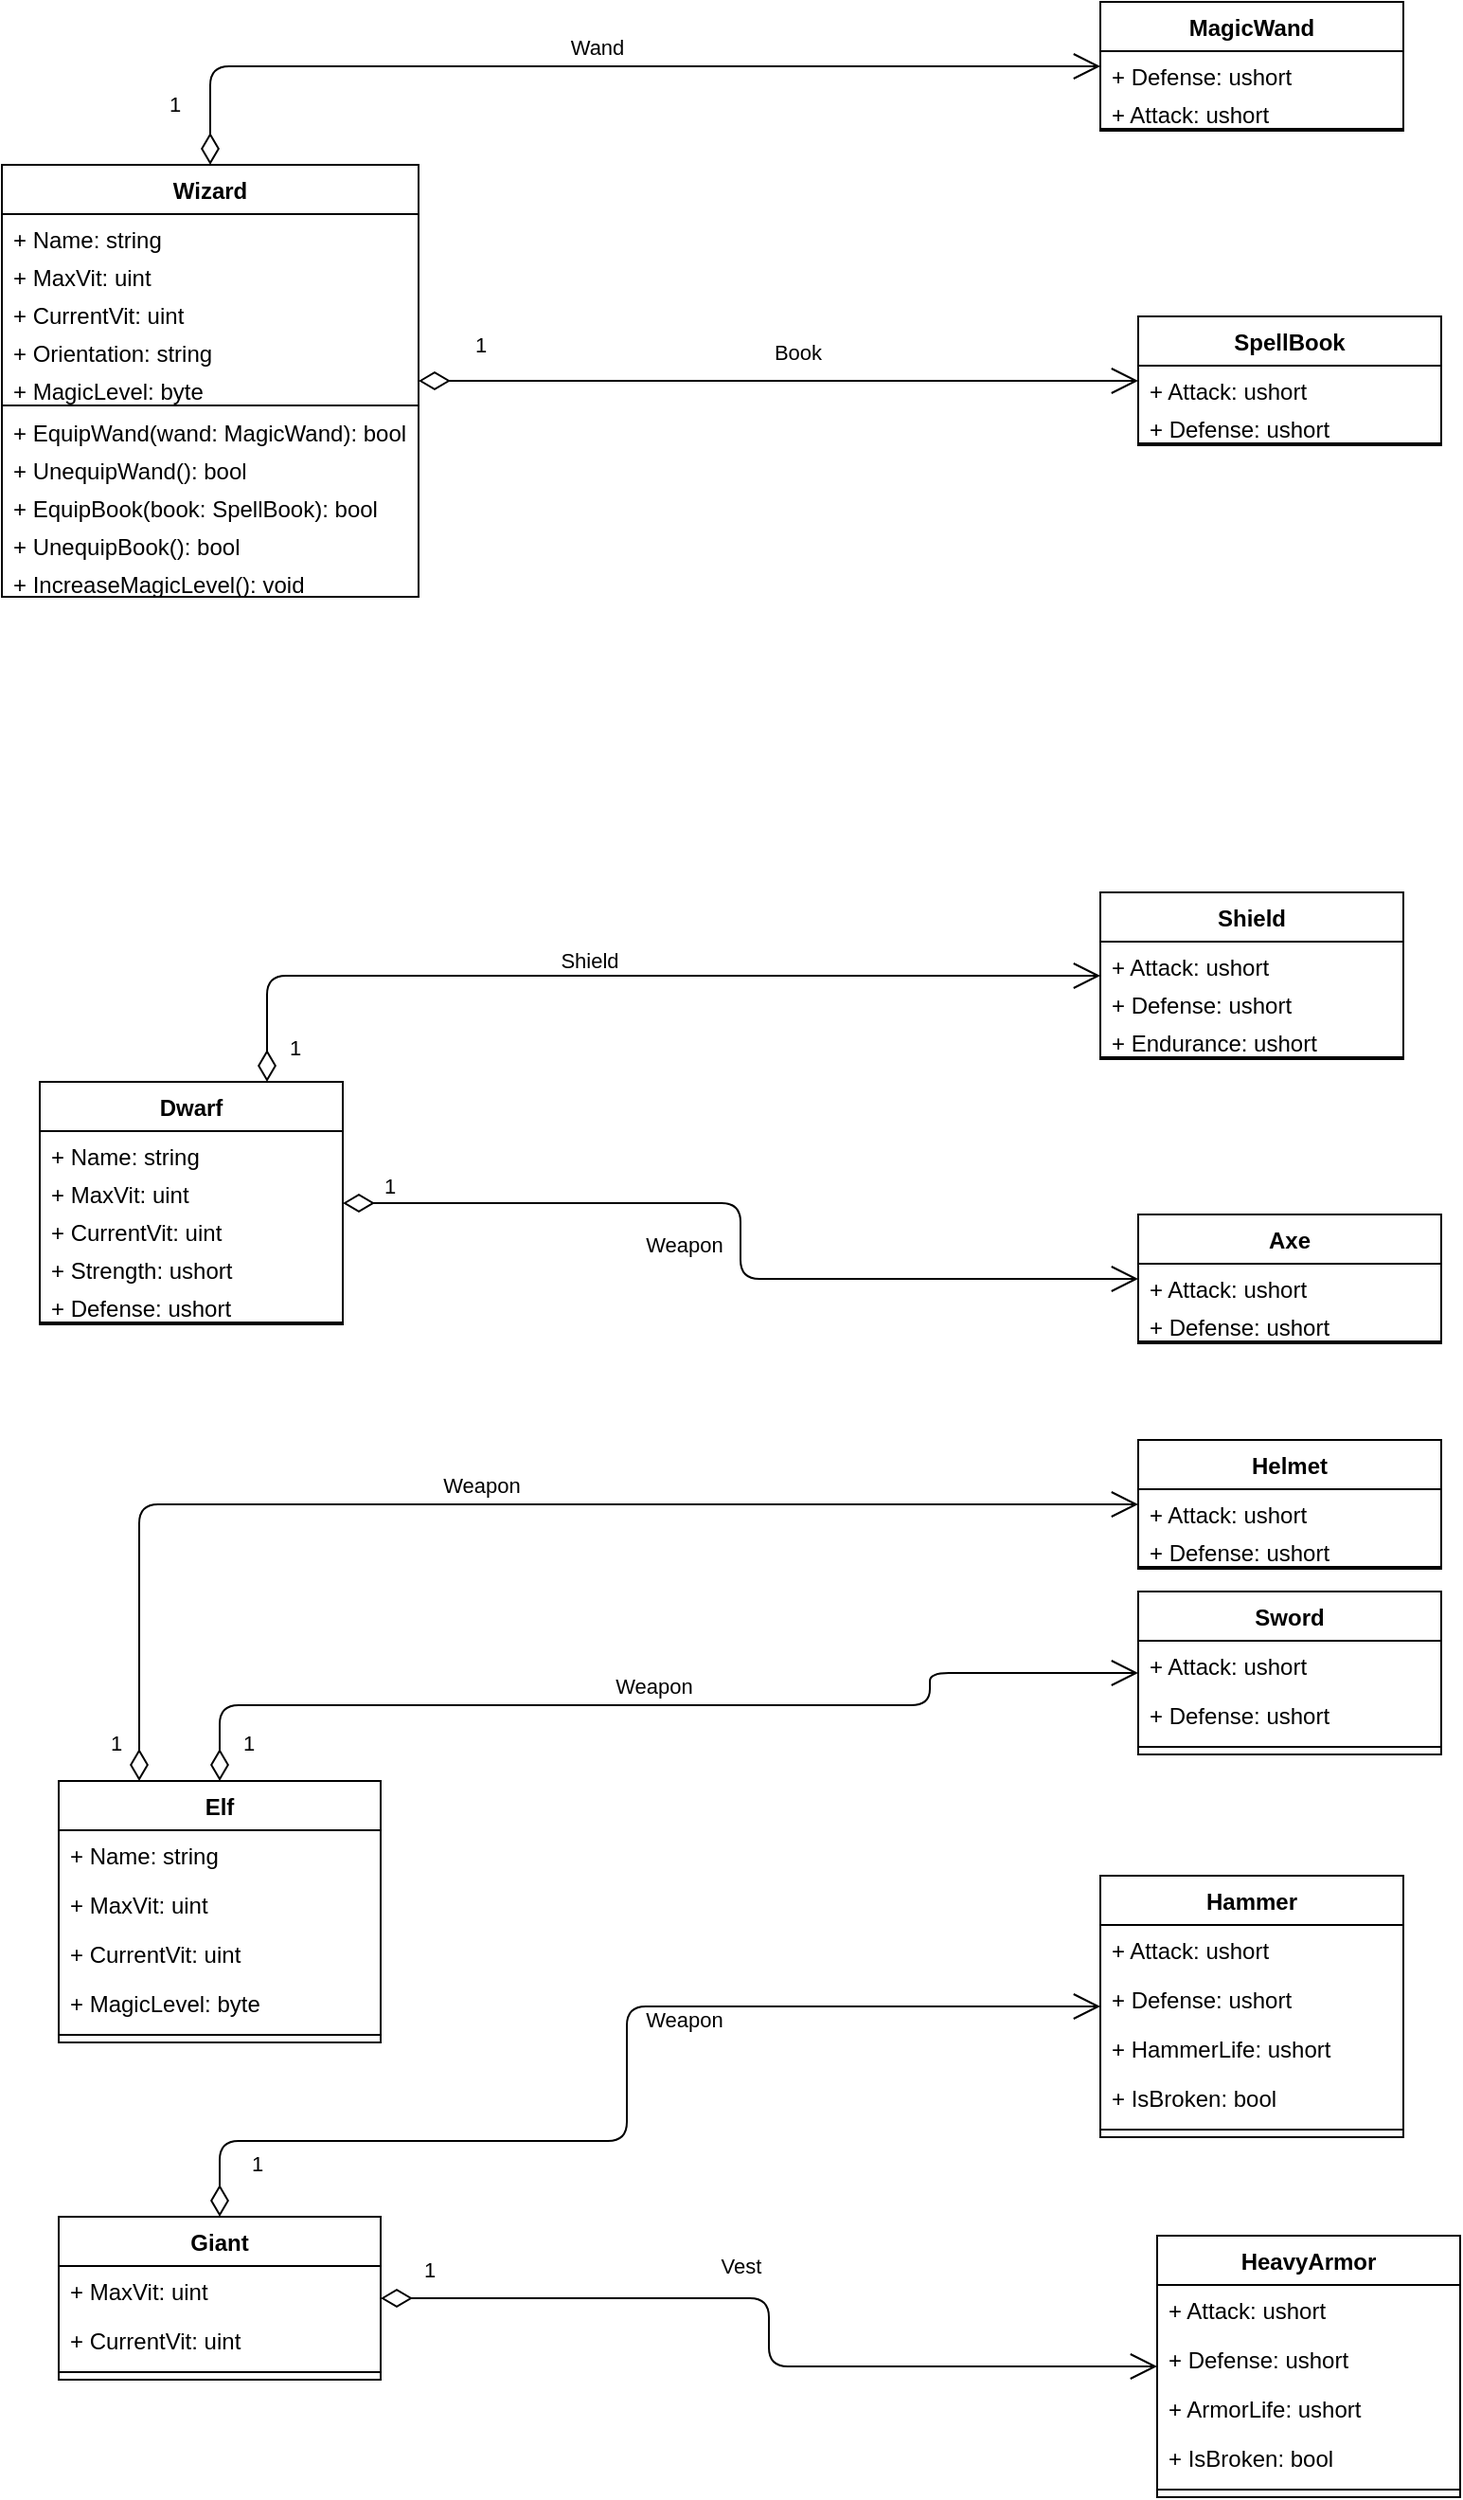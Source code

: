 <mxfile>
    <diagram id="q3su5e_mNZvqEO0EUkKi" name="Page-1">
        <mxGraphModel dx="581" dy="1648" grid="1" gridSize="10" guides="1" tooltips="1" connect="1" arrows="1" fold="1" page="1" pageScale="1" pageWidth="827" pageHeight="1169" math="0" shadow="0">
            <root>
                <mxCell id="0"/>
                <mxCell id="1" parent="0"/>
                <mxCell id="DfV67dtDx3wEj1eyCSDH-1" value="Dwarf" style="swimlane;fontStyle=1;align=center;verticalAlign=top;childLayout=stackLayout;horizontal=1;startSize=26;horizontalStack=0;resizeParent=1;resizeParentMax=0;resizeLast=0;collapsible=1;marginBottom=0;" parent="1" vertex="1">
                    <mxGeometry x="30" y="241" width="160" height="128" as="geometry">
                        <mxRectangle x="30" y="241" width="70" height="26" as="alternateBounds"/>
                    </mxGeometry>
                </mxCell>
                <mxCell id="42" value="+ Name: string" style="text;strokeColor=none;fillColor=none;align=left;verticalAlign=top;spacingLeft=4;spacingRight=4;overflow=hidden;rotatable=0;points=[[0,0.5],[1,0.5]];portConstraint=eastwest;" parent="DfV67dtDx3wEj1eyCSDH-1" vertex="1">
                    <mxGeometry y="26" width="160" height="20" as="geometry"/>
                </mxCell>
                <mxCell id="9" value="+ MaxVit: uint" style="text;strokeColor=none;fillColor=none;align=left;verticalAlign=top;spacingLeft=4;spacingRight=4;overflow=hidden;rotatable=0;points=[[0,0.5],[1,0.5]];portConstraint=eastwest;" parent="DfV67dtDx3wEj1eyCSDH-1" vertex="1">
                    <mxGeometry y="46" width="160" height="20" as="geometry"/>
                </mxCell>
                <mxCell id="10" value="+ CurrentVit: uint" style="text;strokeColor=none;fillColor=none;align=left;verticalAlign=top;spacingLeft=4;spacingRight=4;overflow=hidden;rotatable=0;points=[[0,0.5],[1,0.5]];portConstraint=eastwest;" parent="DfV67dtDx3wEj1eyCSDH-1" vertex="1">
                    <mxGeometry y="66" width="160" height="20" as="geometry"/>
                </mxCell>
                <mxCell id="DfV67dtDx3wEj1eyCSDH-2" value="+ Strength: ushort" style="text;strokeColor=none;fillColor=none;align=left;verticalAlign=top;spacingLeft=4;spacingRight=4;overflow=hidden;rotatable=0;points=[[0,0.5],[1,0.5]];portConstraint=eastwest;" parent="DfV67dtDx3wEj1eyCSDH-1" vertex="1">
                    <mxGeometry y="86" width="160" height="20" as="geometry"/>
                </mxCell>
                <mxCell id="DfV67dtDx3wEj1eyCSDH-4" value="+ Defense: ushort" style="text;strokeColor=none;fillColor=none;align=left;verticalAlign=top;spacingLeft=4;spacingRight=4;overflow=hidden;rotatable=0;points=[[0,0.5],[1,0.5]];portConstraint=eastwest;" parent="DfV67dtDx3wEj1eyCSDH-1" vertex="1">
                    <mxGeometry y="106" width="160" height="20" as="geometry"/>
                </mxCell>
                <mxCell id="DfV67dtDx3wEj1eyCSDH-3" value="" style="line;strokeWidth=1;fillColor=none;align=left;verticalAlign=middle;spacingTop=-1;spacingLeft=3;spacingRight=3;rotatable=0;labelPosition=right;points=[];portConstraint=eastwest;" parent="DfV67dtDx3wEj1eyCSDH-1" vertex="1">
                    <mxGeometry y="126" width="160" height="2" as="geometry"/>
                </mxCell>
                <mxCell id="DfV67dtDx3wEj1eyCSDH-5" value="Wizard" style="swimlane;fontStyle=1;align=center;verticalAlign=top;childLayout=stackLayout;horizontal=1;startSize=26;horizontalStack=0;resizeParent=1;resizeParentMax=0;resizeLast=0;collapsible=1;marginBottom=0;" parent="1" vertex="1">
                    <mxGeometry x="10" y="-243" width="220" height="228" as="geometry">
                        <mxRectangle x="10" y="10" width="70" height="26" as="alternateBounds"/>
                    </mxGeometry>
                </mxCell>
                <mxCell id="43" value="+ Name: string" style="text;strokeColor=none;fillColor=none;align=left;verticalAlign=top;spacingLeft=4;spacingRight=4;overflow=hidden;rotatable=0;points=[[0,0.5],[1,0.5]];portConstraint=eastwest;" parent="DfV67dtDx3wEj1eyCSDH-5" vertex="1">
                    <mxGeometry y="26" width="220" height="20" as="geometry"/>
                </mxCell>
                <mxCell id="5" value="+ MaxVit: uint" style="text;strokeColor=none;fillColor=none;align=left;verticalAlign=top;spacingLeft=4;spacingRight=4;overflow=hidden;rotatable=0;points=[[0,0.5],[1,0.5]];portConstraint=eastwest;" parent="DfV67dtDx3wEj1eyCSDH-5" vertex="1">
                    <mxGeometry y="46" width="220" height="20" as="geometry"/>
                </mxCell>
                <mxCell id="6" value="+ CurrentVit: uint" style="text;strokeColor=none;fillColor=none;align=left;verticalAlign=top;spacingLeft=4;spacingRight=4;overflow=hidden;rotatable=0;points=[[0,0.5],[1,0.5]];portConstraint=eastwest;" parent="DfV67dtDx3wEj1eyCSDH-5" vertex="1">
                    <mxGeometry y="66" width="220" height="20" as="geometry"/>
                </mxCell>
                <mxCell id="DfV67dtDx3wEj1eyCSDH-19" value="+ Orientation: string" style="text;strokeColor=none;fillColor=none;align=left;verticalAlign=top;spacingLeft=4;spacingRight=4;overflow=hidden;rotatable=0;points=[[0,0.5],[1,0.5]];portConstraint=eastwest;" parent="DfV67dtDx3wEj1eyCSDH-5" vertex="1">
                    <mxGeometry y="86" width="220" height="20" as="geometry"/>
                </mxCell>
                <mxCell id="DfV67dtDx3wEj1eyCSDH-20" value="+ MagicLevel: byte" style="text;strokeColor=none;fillColor=none;align=left;verticalAlign=top;spacingLeft=4;spacingRight=4;overflow=hidden;rotatable=0;points=[[0,0.5],[1,0.5]];portConstraint=eastwest;" parent="DfV67dtDx3wEj1eyCSDH-5" vertex="1">
                    <mxGeometry y="106" width="220" height="20" as="geometry"/>
                </mxCell>
                <mxCell id="DfV67dtDx3wEj1eyCSDH-7" value="" style="line;strokeWidth=1;fillColor=none;align=left;verticalAlign=middle;spacingTop=-1;spacingLeft=3;spacingRight=3;rotatable=0;labelPosition=right;points=[];portConstraint=eastwest;" parent="DfV67dtDx3wEj1eyCSDH-5" vertex="1">
                    <mxGeometry y="126" width="220" height="2" as="geometry"/>
                </mxCell>
                <mxCell id="DfV67dtDx3wEj1eyCSDH-8" value="+ EquipWand(wand: MagicWand): bool" style="text;strokeColor=none;fillColor=none;align=left;verticalAlign=top;spacingLeft=4;spacingRight=4;overflow=hidden;rotatable=0;points=[[0,0.5],[1,0.5]];portConstraint=eastwest;" parent="DfV67dtDx3wEj1eyCSDH-5" vertex="1">
                    <mxGeometry y="128" width="220" height="20" as="geometry"/>
                </mxCell>
                <mxCell id="DfV67dtDx3wEj1eyCSDH-15" value="+ UnequipWand(): bool" style="text;strokeColor=none;fillColor=none;align=left;verticalAlign=top;spacingLeft=4;spacingRight=4;overflow=hidden;rotatable=0;points=[[0,0.5],[1,0.5]];portConstraint=eastwest;" parent="DfV67dtDx3wEj1eyCSDH-5" vertex="1">
                    <mxGeometry y="148" width="220" height="20" as="geometry"/>
                </mxCell>
                <mxCell id="DfV67dtDx3wEj1eyCSDH-17" value="+ EquipBook(book: SpellBook): bool" style="text;strokeColor=none;fillColor=none;align=left;verticalAlign=top;spacingLeft=4;spacingRight=4;overflow=hidden;rotatable=0;points=[[0,0.5],[1,0.5]];portConstraint=eastwest;" parent="DfV67dtDx3wEj1eyCSDH-5" vertex="1">
                    <mxGeometry y="168" width="220" height="20" as="geometry"/>
                </mxCell>
                <mxCell id="DfV67dtDx3wEj1eyCSDH-18" value="+ UnequipBook(): bool" style="text;strokeColor=none;fillColor=none;align=left;verticalAlign=top;spacingLeft=4;spacingRight=4;overflow=hidden;rotatable=0;points=[[0,0.5],[1,0.5]];portConstraint=eastwest;" parent="DfV67dtDx3wEj1eyCSDH-5" vertex="1">
                    <mxGeometry y="188" width="220" height="20" as="geometry"/>
                </mxCell>
                <mxCell id="DfV67dtDx3wEj1eyCSDH-21" value="+ IncreaseMagicLevel(): void" style="text;strokeColor=none;fillColor=none;align=left;verticalAlign=top;spacingLeft=4;spacingRight=4;overflow=hidden;rotatable=0;points=[[0,0.5],[1,0.5]];portConstraint=eastwest;" parent="DfV67dtDx3wEj1eyCSDH-5" vertex="1">
                    <mxGeometry y="208" width="220" height="20" as="geometry"/>
                </mxCell>
                <mxCell id="DfV67dtDx3wEj1eyCSDH-9" value="Elf" style="swimlane;fontStyle=1;align=center;verticalAlign=top;childLayout=stackLayout;horizontal=1;startSize=26;horizontalStack=0;resizeParent=1;resizeParentMax=0;resizeLast=0;collapsible=1;marginBottom=0;" parent="1" vertex="1">
                    <mxGeometry x="40" y="610" width="170" height="138" as="geometry">
                        <mxRectangle x="40" y="610" width="50" height="26" as="alternateBounds"/>
                    </mxGeometry>
                </mxCell>
                <mxCell id="44" value="+ Name: string" style="text;strokeColor=none;fillColor=none;align=left;verticalAlign=top;spacingLeft=4;spacingRight=4;overflow=hidden;rotatable=0;points=[[0,0.5],[1,0.5]];portConstraint=eastwest;" parent="DfV67dtDx3wEj1eyCSDH-9" vertex="1">
                    <mxGeometry y="26" width="170" height="26" as="geometry"/>
                </mxCell>
                <mxCell id="7" value="+ MaxVit: uint" style="text;strokeColor=none;fillColor=none;align=left;verticalAlign=top;spacingLeft=4;spacingRight=4;overflow=hidden;rotatable=0;points=[[0,0.5],[1,0.5]];portConstraint=eastwest;" parent="DfV67dtDx3wEj1eyCSDH-9" vertex="1">
                    <mxGeometry y="52" width="170" height="26" as="geometry"/>
                </mxCell>
                <mxCell id="8" value="+ CurrentVit: uint" style="text;strokeColor=none;fillColor=none;align=left;verticalAlign=top;spacingLeft=4;spacingRight=4;overflow=hidden;rotatable=0;points=[[0,0.5],[1,0.5]];portConstraint=eastwest;" parent="DfV67dtDx3wEj1eyCSDH-9" vertex="1">
                    <mxGeometry y="78" width="170" height="26" as="geometry"/>
                </mxCell>
                <mxCell id="DfV67dtDx3wEj1eyCSDH-22" value="+ MagicLevel: byte" style="text;strokeColor=none;fillColor=none;align=left;verticalAlign=top;spacingLeft=4;spacingRight=4;overflow=hidden;rotatable=0;points=[[0,0.5],[1,0.5]];portConstraint=eastwest;" parent="DfV67dtDx3wEj1eyCSDH-9" vertex="1">
                    <mxGeometry y="104" width="170" height="26" as="geometry"/>
                </mxCell>
                <mxCell id="DfV67dtDx3wEj1eyCSDH-11" value="" style="line;strokeWidth=1;fillColor=none;align=left;verticalAlign=middle;spacingTop=-1;spacingLeft=3;spacingRight=3;rotatable=0;labelPosition=right;points=[];portConstraint=eastwest;" parent="DfV67dtDx3wEj1eyCSDH-9" vertex="1">
                    <mxGeometry y="130" width="170" height="8" as="geometry"/>
                </mxCell>
                <mxCell id="11" value="MagicWand" style="swimlane;fontStyle=1;align=center;verticalAlign=top;childLayout=stackLayout;horizontal=1;startSize=26;horizontalStack=0;resizeParent=1;resizeParentMax=0;resizeLast=0;collapsible=1;marginBottom=0;" parent="1" vertex="1">
                    <mxGeometry x="590" y="-329" width="160" height="68" as="geometry">
                        <mxRectangle x="600" y="-120" width="100" height="26" as="alternateBounds"/>
                    </mxGeometry>
                </mxCell>
                <mxCell id="15" value="+ Defense: ushort" style="text;strokeColor=none;fillColor=none;align=left;verticalAlign=top;spacingLeft=4;spacingRight=4;overflow=hidden;rotatable=0;points=[[0,0.5],[1,0.5]];portConstraint=eastwest;" parent="11" vertex="1">
                    <mxGeometry y="26" width="160" height="20" as="geometry"/>
                </mxCell>
                <mxCell id="12" value="+ Attack: ushort" style="text;strokeColor=none;fillColor=none;align=left;verticalAlign=top;spacingLeft=4;spacingRight=4;overflow=hidden;rotatable=0;points=[[0,0.5],[1,0.5]];portConstraint=eastwest;" parent="11" vertex="1">
                    <mxGeometry y="46" width="160" height="20" as="geometry"/>
                </mxCell>
                <mxCell id="13" value="" style="line;strokeWidth=1;fillColor=none;align=left;verticalAlign=middle;spacingTop=-1;spacingLeft=3;spacingRight=3;rotatable=0;labelPosition=right;points=[];portConstraint=eastwest;" parent="11" vertex="1">
                    <mxGeometry y="66" width="160" height="2" as="geometry"/>
                </mxCell>
                <mxCell id="16" value="Sword" style="swimlane;fontStyle=1;align=center;verticalAlign=top;childLayout=stackLayout;horizontal=1;startSize=26;horizontalStack=0;resizeParent=1;resizeParentMax=0;resizeLast=0;collapsible=1;marginBottom=0;" parent="1" vertex="1">
                    <mxGeometry x="610" y="510" width="160" height="86" as="geometry">
                        <mxRectangle x="610" y="510" width="70" height="26" as="alternateBounds"/>
                    </mxGeometry>
                </mxCell>
                <mxCell id="17" value="+ Attack: ushort" style="text;strokeColor=none;fillColor=none;align=left;verticalAlign=top;spacingLeft=4;spacingRight=4;overflow=hidden;rotatable=0;points=[[0,0.5],[1,0.5]];portConstraint=eastwest;" parent="16" vertex="1">
                    <mxGeometry y="26" width="160" height="26" as="geometry"/>
                </mxCell>
                <mxCell id="18" value="+ Defense: ushort" style="text;strokeColor=none;fillColor=none;align=left;verticalAlign=top;spacingLeft=4;spacingRight=4;overflow=hidden;rotatable=0;points=[[0,0.5],[1,0.5]];portConstraint=eastwest;" parent="16" vertex="1">
                    <mxGeometry y="52" width="160" height="26" as="geometry"/>
                </mxCell>
                <mxCell id="19" value="" style="line;strokeWidth=1;fillColor=none;align=left;verticalAlign=middle;spacingTop=-1;spacingLeft=3;spacingRight=3;rotatable=0;labelPosition=right;points=[];portConstraint=eastwest;" parent="16" vertex="1">
                    <mxGeometry y="78" width="160" height="8" as="geometry"/>
                </mxCell>
                <mxCell id="20" value="SpellBook" style="swimlane;fontStyle=1;align=center;verticalAlign=top;childLayout=stackLayout;horizontal=1;startSize=26;horizontalStack=0;resizeParent=1;resizeParentMax=0;resizeLast=0;collapsible=1;marginBottom=0;" parent="1" vertex="1">
                    <mxGeometry x="610" y="-163" width="160" height="68" as="geometry">
                        <mxRectangle x="610" y="20" width="90" height="26" as="alternateBounds"/>
                    </mxGeometry>
                </mxCell>
                <mxCell id="21" value="+ Attack: ushort" style="text;strokeColor=none;fillColor=none;align=left;verticalAlign=top;spacingLeft=4;spacingRight=4;overflow=hidden;rotatable=0;points=[[0,0.5],[1,0.5]];portConstraint=eastwest;" parent="20" vertex="1">
                    <mxGeometry y="26" width="160" height="20" as="geometry"/>
                </mxCell>
                <mxCell id="22" value="+ Defense: ushort" style="text;strokeColor=none;fillColor=none;align=left;verticalAlign=top;spacingLeft=4;spacingRight=4;overflow=hidden;rotatable=0;points=[[0,0.5],[1,0.5]];portConstraint=eastwest;" parent="20" vertex="1">
                    <mxGeometry y="46" width="160" height="20" as="geometry"/>
                </mxCell>
                <mxCell id="23" value="" style="line;strokeWidth=1;fillColor=none;align=left;verticalAlign=middle;spacingTop=-1;spacingLeft=3;spacingRight=3;rotatable=0;labelPosition=right;points=[];portConstraint=eastwest;" parent="20" vertex="1">
                    <mxGeometry y="66" width="160" height="2" as="geometry"/>
                </mxCell>
                <mxCell id="26" value="1" style="endArrow=open;html=1;endSize=12;startArrow=diamondThin;startSize=14;startFill=0;edgeStyle=orthogonalEdgeStyle;align=left;verticalAlign=bottom;entryX=0;entryY=0.5;entryDx=0;entryDy=0;exitX=0.5;exitY=0;exitDx=0;exitDy=0;" parent="1" source="DfV67dtDx3wEj1eyCSDH-5" target="11" edge="1">
                    <mxGeometry relative="1" as="geometry">
                        <mxPoint x="60" y="-213" as="sourcePoint"/>
                        <mxPoint x="450" y="17" as="targetPoint"/>
                        <Array as="points">
                            <mxPoint x="120" y="-295"/>
                        </Array>
                    </mxGeometry>
                </mxCell>
                <mxCell id="28" value="Wand" style="edgeLabel;html=1;align=center;verticalAlign=middle;resizable=0;points=[];" parent="26" vertex="1" connectable="0">
                    <mxGeometry x="-0.13" y="-1" relative="1" as="geometry">
                        <mxPoint x="29" y="-11" as="offset"/>
                    </mxGeometry>
                </mxCell>
                <mxCell id="64" value="1" style="edgeLabel;html=1;align=center;verticalAlign=middle;resizable=0;points=[];" vertex="1" connectable="0" parent="26">
                    <mxGeometry x="-0.356" y="-2" relative="1" as="geometry">
                        <mxPoint x="-135" y="18" as="offset"/>
                    </mxGeometry>
                </mxCell>
                <mxCell id="31" value="1" style="endArrow=open;html=1;endSize=12;startArrow=diamondThin;startSize=14;startFill=0;edgeStyle=orthogonalEdgeStyle;align=left;verticalAlign=bottom;entryX=0;entryY=0.5;entryDx=0;entryDy=0;exitX=1;exitY=0.5;exitDx=0;exitDy=0;" parent="1" source="DfV67dtDx3wEj1eyCSDH-5" target="20" edge="1">
                    <mxGeometry x="-0.856" y="10" relative="1" as="geometry">
                        <mxPoint x="100" y="-193" as="sourcePoint"/>
                        <mxPoint x="610" y="-293" as="targetPoint"/>
                        <mxPoint as="offset"/>
                    </mxGeometry>
                </mxCell>
                <mxCell id="32" value="Book" style="edgeLabel;html=1;align=center;verticalAlign=middle;resizable=0;points=[];" parent="31" vertex="1" connectable="0">
                    <mxGeometry x="-0.13" y="-1" relative="1" as="geometry">
                        <mxPoint x="34" y="-16" as="offset"/>
                    </mxGeometry>
                </mxCell>
                <mxCell id="34" value="1" style="endArrow=open;html=1;endSize=12;startArrow=diamondThin;startSize=14;startFill=0;edgeStyle=orthogonalEdgeStyle;align=left;verticalAlign=bottom;exitX=1;exitY=0.5;exitDx=0;exitDy=0;entryX=0;entryY=0.5;entryDx=0;entryDy=0;" parent="1" source="DfV67dtDx3wEj1eyCSDH-1" target="38" edge="1">
                    <mxGeometry x="-0.913" relative="1" as="geometry">
                        <mxPoint x="196" y="431" as="sourcePoint"/>
                        <mxPoint x="580" y="331" as="targetPoint"/>
                        <mxPoint as="offset"/>
                    </mxGeometry>
                </mxCell>
                <mxCell id="35" value="Weapon" style="edgeLabel;html=1;align=center;verticalAlign=middle;resizable=0;points=[];" parent="34" vertex="1" connectable="0">
                    <mxGeometry x="-0.13" y="-1" relative="1" as="geometry">
                        <mxPoint x="-20" y="21" as="offset"/>
                    </mxGeometry>
                </mxCell>
                <mxCell id="36" value="1" style="endArrow=open;html=1;endSize=12;startArrow=diamondThin;startSize=14;startFill=0;edgeStyle=orthogonalEdgeStyle;align=left;verticalAlign=bottom;exitX=0.5;exitY=0;exitDx=0;exitDy=0;entryX=0;entryY=0.5;entryDx=0;entryDy=0;" parent="1" source="DfV67dtDx3wEj1eyCSDH-9" target="16" edge="1">
                    <mxGeometry relative="1" as="geometry">
                        <mxPoint x="230" y="570" as="sourcePoint"/>
                        <mxPoint x="590" y="520" as="targetPoint"/>
                        <Array as="points">
                            <mxPoint x="125" y="570"/>
                            <mxPoint x="500" y="570"/>
                            <mxPoint x="500" y="553"/>
                        </Array>
                    </mxGeometry>
                </mxCell>
                <mxCell id="37" value="Weapon" style="edgeLabel;html=1;align=center;verticalAlign=middle;resizable=0;points=[];" parent="36" vertex="1" connectable="0">
                    <mxGeometry x="-0.13" y="-1" relative="1" as="geometry">
                        <mxPoint x="33" y="-11" as="offset"/>
                    </mxGeometry>
                </mxCell>
                <mxCell id="65" value="1" style="edgeLabel;html=1;align=center;verticalAlign=middle;resizable=0;points=[];" vertex="1" connectable="0" parent="36">
                    <mxGeometry x="-0.346" y="-4" relative="1" as="geometry">
                        <mxPoint x="-122" y="16" as="offset"/>
                    </mxGeometry>
                </mxCell>
                <mxCell id="38" value="Axe" style="swimlane;fontStyle=1;align=center;verticalAlign=top;childLayout=stackLayout;horizontal=1;startSize=26;horizontalStack=0;resizeParent=1;resizeParentMax=0;resizeLast=0;collapsible=1;marginBottom=0;" parent="1" vertex="1">
                    <mxGeometry x="610" y="311" width="160" height="68" as="geometry">
                        <mxRectangle x="610" y="380" width="50" height="26" as="alternateBounds"/>
                    </mxGeometry>
                </mxCell>
                <mxCell id="39" value="+ Attack: ushort" style="text;strokeColor=none;fillColor=none;align=left;verticalAlign=top;spacingLeft=4;spacingRight=4;overflow=hidden;rotatable=0;points=[[0,0.5],[1,0.5]];portConstraint=eastwest;" parent="38" vertex="1">
                    <mxGeometry y="26" width="160" height="20" as="geometry"/>
                </mxCell>
                <mxCell id="40" value="+ Defense: ushort" style="text;strokeColor=none;fillColor=none;align=left;verticalAlign=top;spacingLeft=4;spacingRight=4;overflow=hidden;rotatable=0;points=[[0,0.5],[1,0.5]];portConstraint=eastwest;" parent="38" vertex="1">
                    <mxGeometry y="46" width="160" height="20" as="geometry"/>
                </mxCell>
                <mxCell id="41" value="" style="line;strokeWidth=1;fillColor=none;align=left;verticalAlign=middle;spacingTop=-1;spacingLeft=3;spacingRight=3;rotatable=0;labelPosition=right;points=[];portConstraint=eastwest;" parent="38" vertex="1">
                    <mxGeometry y="66" width="160" height="2" as="geometry"/>
                </mxCell>
                <mxCell id="45" value="Giant" style="swimlane;fontStyle=1;align=center;verticalAlign=top;childLayout=stackLayout;horizontal=1;startSize=26;horizontalStack=0;resizeParent=1;resizeParentMax=0;resizeLast=0;collapsible=1;marginBottom=0;" vertex="1" parent="1">
                    <mxGeometry x="40" y="840" width="170" height="86" as="geometry">
                        <mxRectangle x="40" y="840" width="60" height="26" as="alternateBounds"/>
                    </mxGeometry>
                </mxCell>
                <mxCell id="46" value="+ MaxVit: uint" style="text;strokeColor=none;fillColor=none;align=left;verticalAlign=top;spacingLeft=4;spacingRight=4;overflow=hidden;rotatable=0;points=[[0,0.5],[1,0.5]];portConstraint=eastwest;" vertex="1" parent="45">
                    <mxGeometry y="26" width="170" height="26" as="geometry"/>
                </mxCell>
                <mxCell id="47" value="+ CurrentVit: uint" style="text;strokeColor=none;fillColor=none;align=left;verticalAlign=top;spacingLeft=4;spacingRight=4;overflow=hidden;rotatable=0;points=[[0,0.5],[1,0.5]];portConstraint=eastwest;" vertex="1" parent="45">
                    <mxGeometry y="52" width="170" height="26" as="geometry"/>
                </mxCell>
                <mxCell id="49" value="" style="line;strokeWidth=1;fillColor=none;align=left;verticalAlign=middle;spacingTop=-1;spacingLeft=3;spacingRight=3;rotatable=0;labelPosition=right;points=[];portConstraint=eastwest;" vertex="1" parent="45">
                    <mxGeometry y="78" width="170" height="8" as="geometry"/>
                </mxCell>
                <mxCell id="50" value="Hammer" style="swimlane;fontStyle=1;align=center;verticalAlign=top;childLayout=stackLayout;horizontal=1;startSize=26;horizontalStack=0;resizeParent=1;resizeParentMax=0;resizeLast=0;collapsible=1;marginBottom=0;" vertex="1" parent="1">
                    <mxGeometry x="590" y="660" width="160" height="138" as="geometry">
                        <mxRectangle x="590" y="660" width="80" height="26" as="alternateBounds"/>
                    </mxGeometry>
                </mxCell>
                <mxCell id="51" value="+ Attack: ushort" style="text;strokeColor=none;fillColor=none;align=left;verticalAlign=top;spacingLeft=4;spacingRight=4;overflow=hidden;rotatable=0;points=[[0,0.5],[1,0.5]];portConstraint=eastwest;" vertex="1" parent="50">
                    <mxGeometry y="26" width="160" height="26" as="geometry"/>
                </mxCell>
                <mxCell id="52" value="+ Defense: ushort" style="text;strokeColor=none;fillColor=none;align=left;verticalAlign=top;spacingLeft=4;spacingRight=4;overflow=hidden;rotatable=0;points=[[0,0.5],[1,0.5]];portConstraint=eastwest;" vertex="1" parent="50">
                    <mxGeometry y="52" width="160" height="26" as="geometry"/>
                </mxCell>
                <mxCell id="53" value="+ HammerLife: ushort" style="text;strokeColor=none;fillColor=none;align=left;verticalAlign=top;spacingLeft=4;spacingRight=4;overflow=hidden;rotatable=0;points=[[0,0.5],[1,0.5]];portConstraint=eastwest;" vertex="1" parent="50">
                    <mxGeometry y="78" width="160" height="26" as="geometry"/>
                </mxCell>
                <mxCell id="81" value="+ IsBroken: bool" style="text;strokeColor=none;fillColor=none;align=left;verticalAlign=top;spacingLeft=4;spacingRight=4;overflow=hidden;rotatable=0;points=[[0,0.5],[1,0.5]];portConstraint=eastwest;" vertex="1" parent="50">
                    <mxGeometry y="104" width="160" height="26" as="geometry"/>
                </mxCell>
                <mxCell id="54" value="" style="line;strokeWidth=1;fillColor=none;align=left;verticalAlign=middle;spacingTop=-1;spacingLeft=3;spacingRight=3;rotatable=0;labelPosition=right;points=[];portConstraint=eastwest;" vertex="1" parent="50">
                    <mxGeometry y="130" width="160" height="8" as="geometry"/>
                </mxCell>
                <mxCell id="55" value="HeavyArmor" style="swimlane;fontStyle=1;align=center;verticalAlign=top;childLayout=stackLayout;horizontal=1;startSize=26;horizontalStack=0;resizeParent=1;resizeParentMax=0;resizeLast=0;collapsible=1;marginBottom=0;" vertex="1" parent="1">
                    <mxGeometry x="620" y="850" width="160" height="138" as="geometry">
                        <mxRectangle x="620" y="850" width="100" height="26" as="alternateBounds"/>
                    </mxGeometry>
                </mxCell>
                <mxCell id="56" value="+ Attack: ushort" style="text;strokeColor=none;fillColor=none;align=left;verticalAlign=top;spacingLeft=4;spacingRight=4;overflow=hidden;rotatable=0;points=[[0,0.5],[1,0.5]];portConstraint=eastwest;" vertex="1" parent="55">
                    <mxGeometry y="26" width="160" height="26" as="geometry"/>
                </mxCell>
                <mxCell id="57" value="+ Defense: ushort" style="text;strokeColor=none;fillColor=none;align=left;verticalAlign=top;spacingLeft=4;spacingRight=4;overflow=hidden;rotatable=0;points=[[0,0.5],[1,0.5]];portConstraint=eastwest;" vertex="1" parent="55">
                    <mxGeometry y="52" width="160" height="26" as="geometry"/>
                </mxCell>
                <mxCell id="58" value="+ ArmorLife: ushort" style="text;strokeColor=none;fillColor=none;align=left;verticalAlign=top;spacingLeft=4;spacingRight=4;overflow=hidden;rotatable=0;points=[[0,0.5],[1,0.5]];portConstraint=eastwest;" vertex="1" parent="55">
                    <mxGeometry y="78" width="160" height="26" as="geometry"/>
                </mxCell>
                <mxCell id="82" value="+ IsBroken: bool" style="text;strokeColor=none;fillColor=none;align=left;verticalAlign=top;spacingLeft=4;spacingRight=4;overflow=hidden;rotatable=0;points=[[0,0.5],[1,0.5]];portConstraint=eastwest;" vertex="1" parent="55">
                    <mxGeometry y="104" width="160" height="26" as="geometry"/>
                </mxCell>
                <mxCell id="59" value="" style="line;strokeWidth=1;fillColor=none;align=left;verticalAlign=middle;spacingTop=-1;spacingLeft=3;spacingRight=3;rotatable=0;labelPosition=right;points=[];portConstraint=eastwest;" vertex="1" parent="55">
                    <mxGeometry y="130" width="160" height="8" as="geometry"/>
                </mxCell>
                <mxCell id="60" value="1" style="endArrow=open;html=1;endSize=12;startArrow=diamondThin;startSize=14;startFill=0;edgeStyle=orthogonalEdgeStyle;align=left;verticalAlign=bottom;exitX=0.5;exitY=0;exitDx=0;exitDy=0;entryX=0;entryY=0.5;entryDx=0;entryDy=0;" edge="1" parent="1" source="45" target="50">
                    <mxGeometry x="-0.932" y="-15" relative="1" as="geometry">
                        <mxPoint x="210" y="805" as="sourcePoint"/>
                        <mxPoint x="610" y="719" as="targetPoint"/>
                        <Array as="points">
                            <mxPoint x="125" y="800"/>
                            <mxPoint x="340" y="800"/>
                            <mxPoint x="340" y="729"/>
                        </Array>
                        <mxPoint as="offset"/>
                    </mxGeometry>
                </mxCell>
                <mxCell id="66" value="Weapon" style="edgeLabel;html=1;align=center;verticalAlign=middle;resizable=0;points=[];" vertex="1" connectable="0" parent="60">
                    <mxGeometry x="-0.049" y="-2" relative="1" as="geometry">
                        <mxPoint x="28" y="-45" as="offset"/>
                    </mxGeometry>
                </mxCell>
                <mxCell id="62" value="1" style="endArrow=open;html=1;endSize=12;startArrow=diamondThin;startSize=14;startFill=0;edgeStyle=orthogonalEdgeStyle;align=left;verticalAlign=bottom;entryX=0;entryY=0.5;entryDx=0;entryDy=0;exitX=1;exitY=0.5;exitDx=0;exitDy=0;" edge="1" parent="1" source="45" target="55">
                    <mxGeometry x="-0.905" y="6" relative="1" as="geometry">
                        <mxPoint x="310" y="980" as="sourcePoint"/>
                        <mxPoint x="600.08" y="885.998" as="targetPoint"/>
                        <mxPoint as="offset"/>
                    </mxGeometry>
                </mxCell>
                <mxCell id="63" value="Vest" style="edgeLabel;html=1;align=center;verticalAlign=middle;resizable=0;points=[];" vertex="1" connectable="0" parent="62">
                    <mxGeometry x="-0.292" relative="1" as="geometry">
                        <mxPoint x="32" y="-17" as="offset"/>
                    </mxGeometry>
                </mxCell>
                <mxCell id="67" value="Shield" style="swimlane;fontStyle=1;align=center;verticalAlign=top;childLayout=stackLayout;horizontal=1;startSize=26;horizontalStack=0;resizeParent=1;resizeParentMax=0;resizeLast=0;collapsible=1;marginBottom=0;" vertex="1" parent="1">
                    <mxGeometry x="590" y="141" width="160" height="88" as="geometry">
                        <mxRectangle x="590" y="210" width="80" height="26" as="alternateBounds"/>
                    </mxGeometry>
                </mxCell>
                <mxCell id="68" value="+ Attack: ushort" style="text;strokeColor=none;fillColor=none;align=left;verticalAlign=top;spacingLeft=4;spacingRight=4;overflow=hidden;rotatable=0;points=[[0,0.5],[1,0.5]];portConstraint=eastwest;" vertex="1" parent="67">
                    <mxGeometry y="26" width="160" height="20" as="geometry"/>
                </mxCell>
                <mxCell id="69" value="+ Defense: ushort" style="text;strokeColor=none;fillColor=none;align=left;verticalAlign=top;spacingLeft=4;spacingRight=4;overflow=hidden;rotatable=0;points=[[0,0.5],[1,0.5]];portConstraint=eastwest;" vertex="1" parent="67">
                    <mxGeometry y="46" width="160" height="20" as="geometry"/>
                </mxCell>
                <mxCell id="70" value="+ Endurance: ushort" style="text;strokeColor=none;fillColor=none;align=left;verticalAlign=top;spacingLeft=4;spacingRight=4;overflow=hidden;rotatable=0;points=[[0,0.5],[1,0.5]];portConstraint=eastwest;" vertex="1" parent="67">
                    <mxGeometry y="66" width="160" height="20" as="geometry"/>
                </mxCell>
                <mxCell id="71" value="" style="line;strokeWidth=1;fillColor=none;align=left;verticalAlign=middle;spacingTop=-1;spacingLeft=3;spacingRight=3;rotatable=0;labelPosition=right;points=[];portConstraint=eastwest;" vertex="1" parent="67">
                    <mxGeometry y="86" width="160" height="2" as="geometry"/>
                </mxCell>
                <mxCell id="72" value="1" style="endArrow=open;html=1;endSize=12;startArrow=diamondThin;startSize=14;startFill=0;edgeStyle=orthogonalEdgeStyle;align=left;verticalAlign=bottom;exitX=0.75;exitY=0;exitDx=0;exitDy=0;entryX=0;entryY=0.5;entryDx=0;entryDy=0;" edge="1" parent="1" source="DfV67dtDx3wEj1eyCSDH-1" target="67">
                    <mxGeometry x="-0.962" y="-10" relative="1" as="geometry">
                        <mxPoint x="90" y="211" as="sourcePoint"/>
                        <mxPoint x="550" y="161" as="targetPoint"/>
                        <mxPoint as="offset"/>
                    </mxGeometry>
                </mxCell>
                <mxCell id="73" value="Shield" style="edgeLabel;html=1;align=center;verticalAlign=middle;resizable=0;points=[];" vertex="1" connectable="0" parent="72">
                    <mxGeometry x="-0.408" y="-4" relative="1" as="geometry">
                        <mxPoint x="79" y="-12" as="offset"/>
                    </mxGeometry>
                </mxCell>
                <mxCell id="74" value="Helmet" style="swimlane;fontStyle=1;align=center;verticalAlign=top;childLayout=stackLayout;horizontal=1;startSize=26;horizontalStack=0;resizeParent=1;resizeParentMax=0;resizeLast=0;collapsible=1;marginBottom=0;" vertex="1" parent="1">
                    <mxGeometry x="610" y="430" width="160" height="68" as="geometry">
                        <mxRectangle x="300" y="430" width="50" height="26" as="alternateBounds"/>
                    </mxGeometry>
                </mxCell>
                <mxCell id="75" value="+ Attack: ushort" style="text;strokeColor=none;fillColor=none;align=left;verticalAlign=top;spacingLeft=4;spacingRight=4;overflow=hidden;rotatable=0;points=[[0,0.5],[1,0.5]];portConstraint=eastwest;" vertex="1" parent="74">
                    <mxGeometry y="26" width="160" height="20" as="geometry"/>
                </mxCell>
                <mxCell id="76" value="+ Defense: ushort" style="text;strokeColor=none;fillColor=none;align=left;verticalAlign=top;spacingLeft=4;spacingRight=4;overflow=hidden;rotatable=0;points=[[0,0.5],[1,0.5]];portConstraint=eastwest;" vertex="1" parent="74">
                    <mxGeometry y="46" width="160" height="20" as="geometry"/>
                </mxCell>
                <mxCell id="77" value="" style="line;strokeWidth=1;fillColor=none;align=left;verticalAlign=middle;spacingTop=-1;spacingLeft=3;spacingRight=3;rotatable=0;labelPosition=right;points=[];portConstraint=eastwest;" vertex="1" parent="74">
                    <mxGeometry y="66" width="160" height="2" as="geometry"/>
                </mxCell>
                <mxCell id="78" value="1" style="endArrow=open;html=1;endSize=12;startArrow=diamondThin;startSize=14;startFill=0;edgeStyle=orthogonalEdgeStyle;align=left;verticalAlign=bottom;exitX=0.25;exitY=0;exitDx=0;exitDy=0;entryX=0;entryY=0.5;entryDx=0;entryDy=0;" edge="1" parent="1" source="DfV67dtDx3wEj1eyCSDH-9" target="74">
                    <mxGeometry relative="1" as="geometry">
                        <mxPoint x="135" y="620" as="sourcePoint"/>
                        <mxPoint x="260" y="430" as="targetPoint"/>
                        <Array as="points">
                            <mxPoint x="83" y="464"/>
                        </Array>
                    </mxGeometry>
                </mxCell>
                <mxCell id="79" value="Weapon" style="edgeLabel;html=1;align=center;verticalAlign=middle;resizable=0;points=[];" vertex="1" connectable="0" parent="78">
                    <mxGeometry x="-0.13" y="-1" relative="1" as="geometry">
                        <mxPoint x="33" y="-11" as="offset"/>
                    </mxGeometry>
                </mxCell>
                <mxCell id="80" value="1" style="edgeLabel;html=1;align=center;verticalAlign=middle;resizable=0;points=[];" vertex="1" connectable="0" parent="78">
                    <mxGeometry x="-0.346" y="-4" relative="1" as="geometry">
                        <mxPoint x="-87" y="122" as="offset"/>
                    </mxGeometry>
                </mxCell>
            </root>
        </mxGraphModel>
    </diagram>
</mxfile>